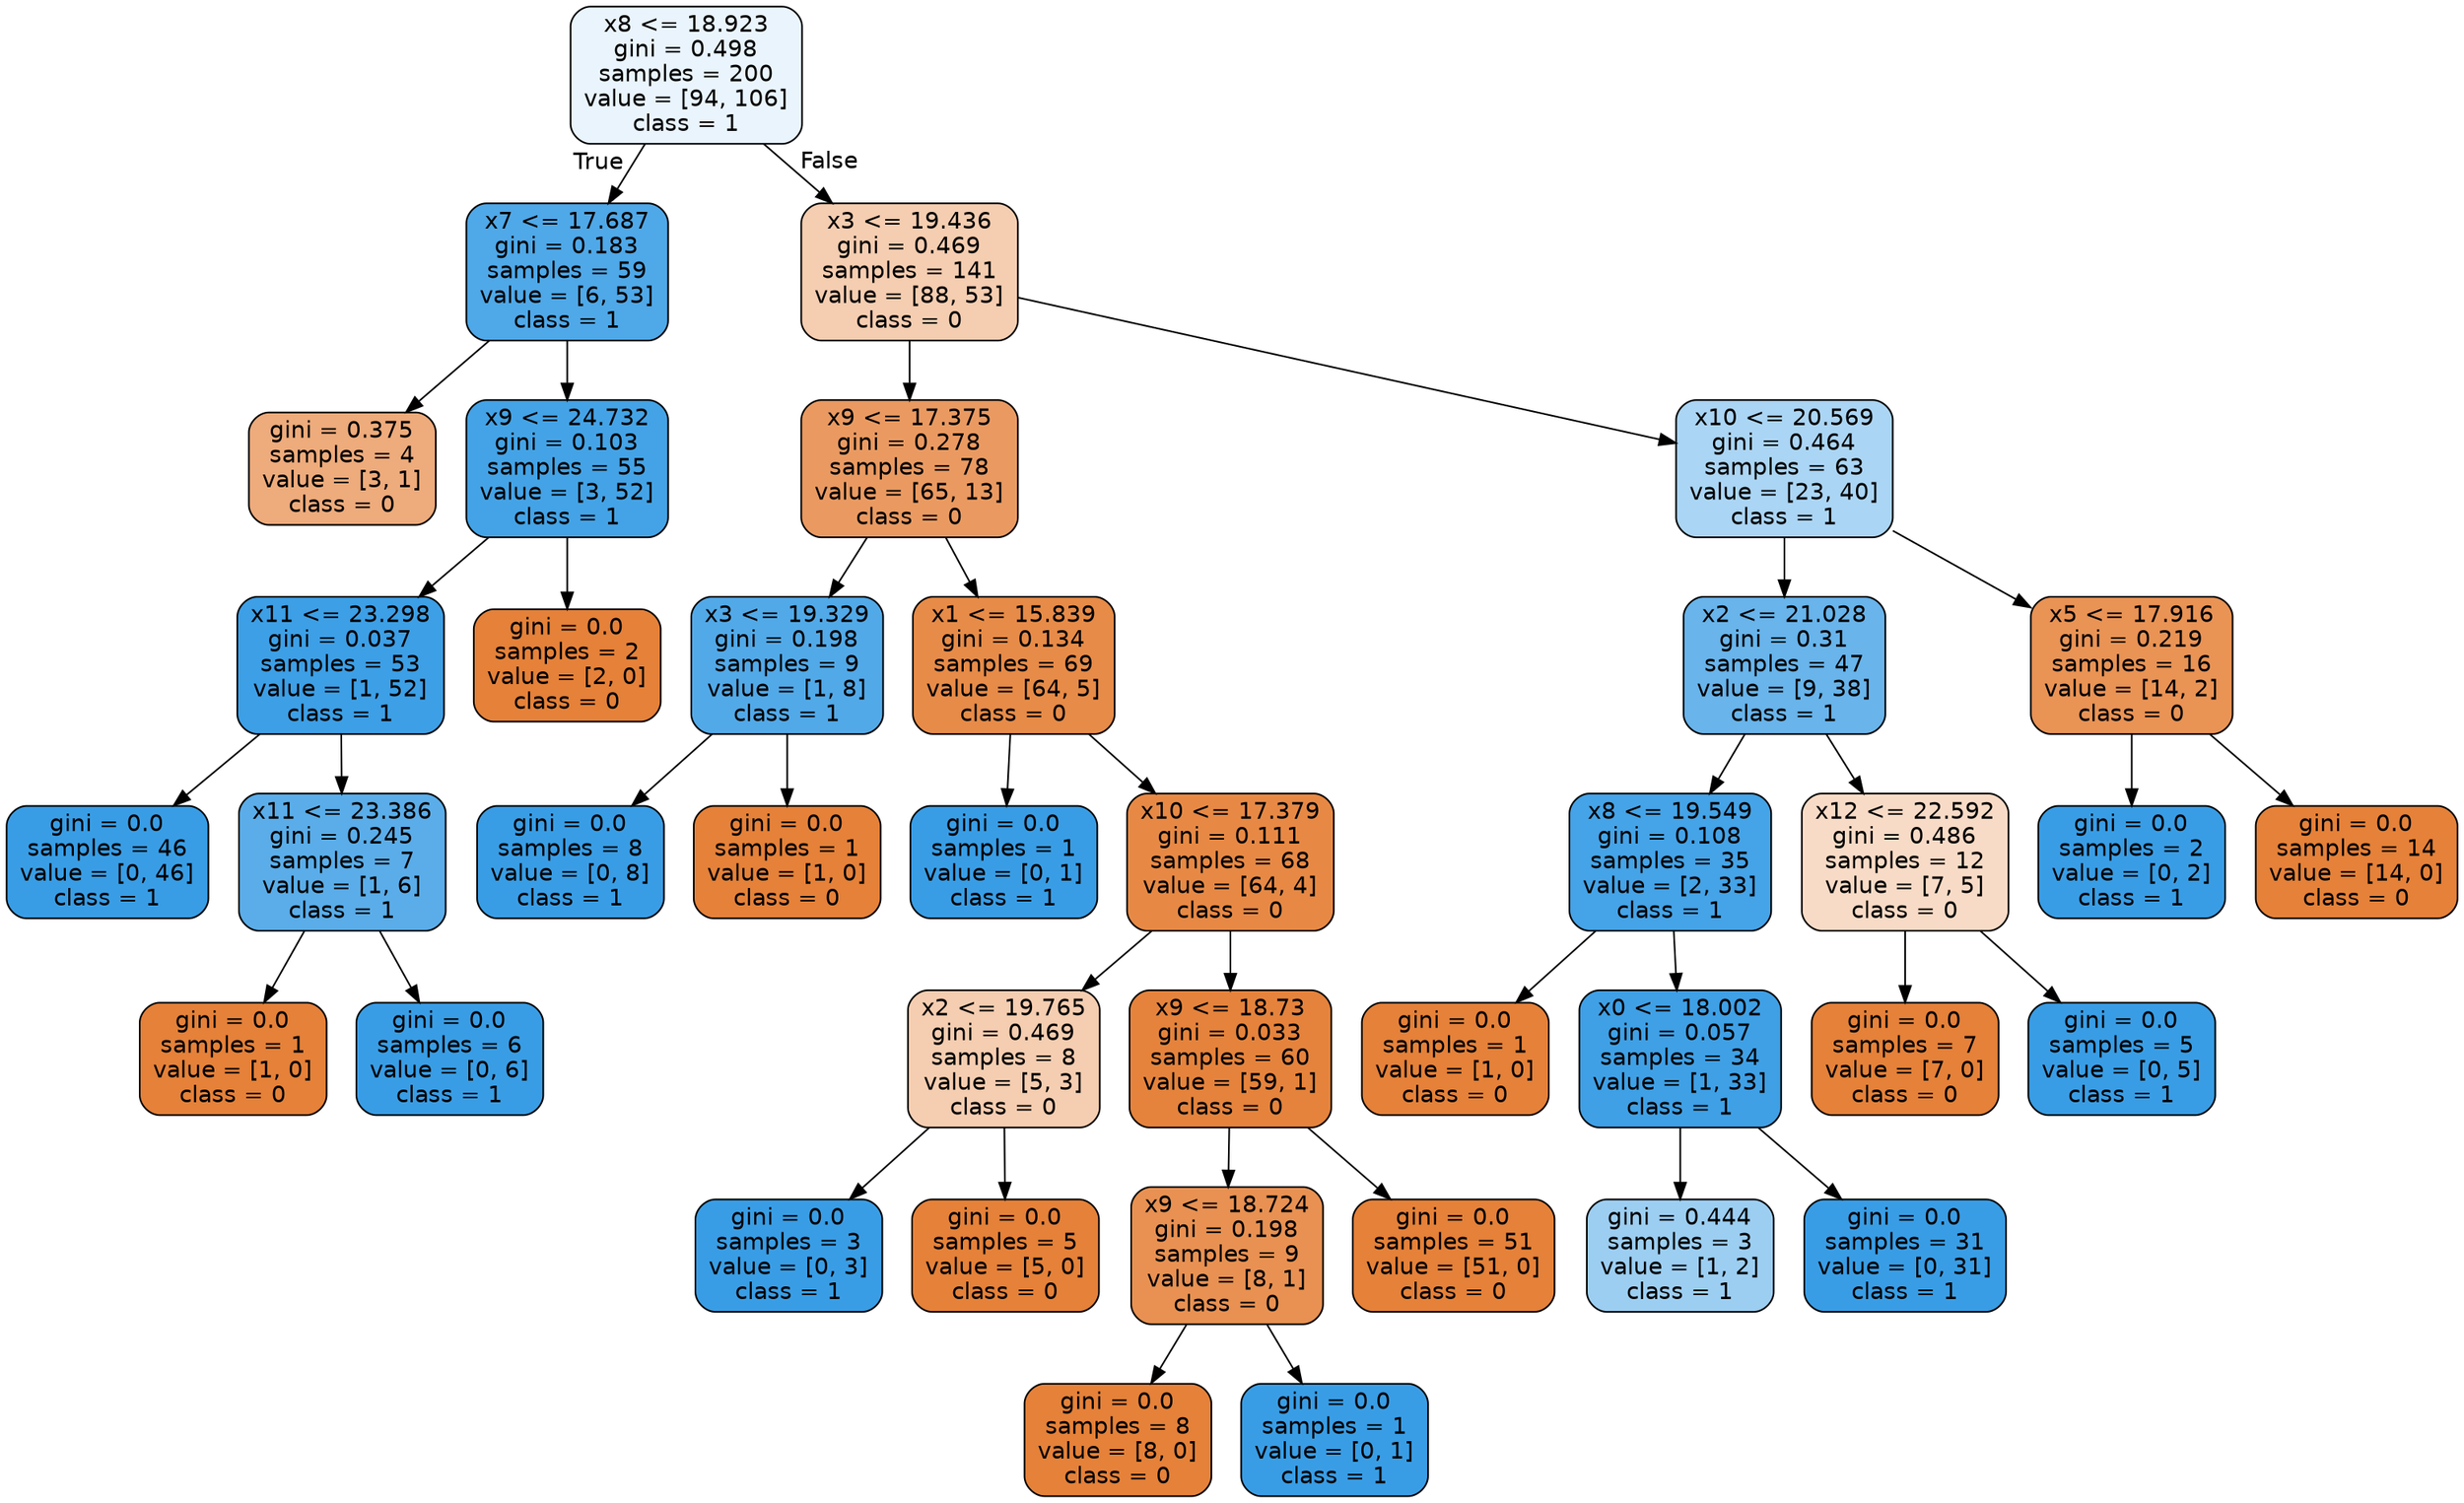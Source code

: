 digraph Tree {
node [shape=box, style="filled, rounded", color="black", fontname="helvetica"] ;
edge [fontname="helvetica"] ;
0 [label="x8 <= 18.923\ngini = 0.498\nsamples = 200\nvalue = [94, 106]\nclass = 1", fillcolor="#e9f4fc"] ;
1 [label="x7 <= 17.687\ngini = 0.183\nsamples = 59\nvalue = [6, 53]\nclass = 1", fillcolor="#4fa8e8"] ;
0 -> 1 [labeldistance=2.5, labelangle=45, headlabel="True"] ;
2 [label="gini = 0.375\nsamples = 4\nvalue = [3, 1]\nclass = 0", fillcolor="#eeab7b"] ;
1 -> 2 ;
3 [label="x9 <= 24.732\ngini = 0.103\nsamples = 55\nvalue = [3, 52]\nclass = 1", fillcolor="#44a3e6"] ;
1 -> 3 ;
4 [label="x11 <= 23.298\ngini = 0.037\nsamples = 53\nvalue = [1, 52]\nclass = 1", fillcolor="#3d9fe6"] ;
3 -> 4 ;
5 [label="gini = 0.0\nsamples = 46\nvalue = [0, 46]\nclass = 1", fillcolor="#399de5"] ;
4 -> 5 ;
6 [label="x11 <= 23.386\ngini = 0.245\nsamples = 7\nvalue = [1, 6]\nclass = 1", fillcolor="#5aade9"] ;
4 -> 6 ;
7 [label="gini = 0.0\nsamples = 1\nvalue = [1, 0]\nclass = 0", fillcolor="#e58139"] ;
6 -> 7 ;
8 [label="gini = 0.0\nsamples = 6\nvalue = [0, 6]\nclass = 1", fillcolor="#399de5"] ;
6 -> 8 ;
9 [label="gini = 0.0\nsamples = 2\nvalue = [2, 0]\nclass = 0", fillcolor="#e58139"] ;
3 -> 9 ;
10 [label="x3 <= 19.436\ngini = 0.469\nsamples = 141\nvalue = [88, 53]\nclass = 0", fillcolor="#f5cdb0"] ;
0 -> 10 [labeldistance=2.5, labelangle=-45, headlabel="False"] ;
11 [label="x9 <= 17.375\ngini = 0.278\nsamples = 78\nvalue = [65, 13]\nclass = 0", fillcolor="#ea9a61"] ;
10 -> 11 ;
12 [label="x3 <= 19.329\ngini = 0.198\nsamples = 9\nvalue = [1, 8]\nclass = 1", fillcolor="#52a9e8"] ;
11 -> 12 ;
13 [label="gini = 0.0\nsamples = 8\nvalue = [0, 8]\nclass = 1", fillcolor="#399de5"] ;
12 -> 13 ;
14 [label="gini = 0.0\nsamples = 1\nvalue = [1, 0]\nclass = 0", fillcolor="#e58139"] ;
12 -> 14 ;
15 [label="x1 <= 15.839\ngini = 0.134\nsamples = 69\nvalue = [64, 5]\nclass = 0", fillcolor="#e78b48"] ;
11 -> 15 ;
16 [label="gini = 0.0\nsamples = 1\nvalue = [0, 1]\nclass = 1", fillcolor="#399de5"] ;
15 -> 16 ;
17 [label="x10 <= 17.379\ngini = 0.111\nsamples = 68\nvalue = [64, 4]\nclass = 0", fillcolor="#e78945"] ;
15 -> 17 ;
18 [label="x2 <= 19.765\ngini = 0.469\nsamples = 8\nvalue = [5, 3]\nclass = 0", fillcolor="#f5cdb0"] ;
17 -> 18 ;
19 [label="gini = 0.0\nsamples = 3\nvalue = [0, 3]\nclass = 1", fillcolor="#399de5"] ;
18 -> 19 ;
20 [label="gini = 0.0\nsamples = 5\nvalue = [5, 0]\nclass = 0", fillcolor="#e58139"] ;
18 -> 20 ;
21 [label="x9 <= 18.73\ngini = 0.033\nsamples = 60\nvalue = [59, 1]\nclass = 0", fillcolor="#e5833c"] ;
17 -> 21 ;
22 [label="x9 <= 18.724\ngini = 0.198\nsamples = 9\nvalue = [8, 1]\nclass = 0", fillcolor="#e89152"] ;
21 -> 22 ;
23 [label="gini = 0.0\nsamples = 8\nvalue = [8, 0]\nclass = 0", fillcolor="#e58139"] ;
22 -> 23 ;
24 [label="gini = 0.0\nsamples = 1\nvalue = [0, 1]\nclass = 1", fillcolor="#399de5"] ;
22 -> 24 ;
25 [label="gini = 0.0\nsamples = 51\nvalue = [51, 0]\nclass = 0", fillcolor="#e58139"] ;
21 -> 25 ;
26 [label="x10 <= 20.569\ngini = 0.464\nsamples = 63\nvalue = [23, 40]\nclass = 1", fillcolor="#abd5f4"] ;
10 -> 26 ;
27 [label="x2 <= 21.028\ngini = 0.31\nsamples = 47\nvalue = [9, 38]\nclass = 1", fillcolor="#68b4eb"] ;
26 -> 27 ;
28 [label="x8 <= 19.549\ngini = 0.108\nsamples = 35\nvalue = [2, 33]\nclass = 1", fillcolor="#45a3e7"] ;
27 -> 28 ;
29 [label="gini = 0.0\nsamples = 1\nvalue = [1, 0]\nclass = 0", fillcolor="#e58139"] ;
28 -> 29 ;
30 [label="x0 <= 18.002\ngini = 0.057\nsamples = 34\nvalue = [1, 33]\nclass = 1", fillcolor="#3fa0e6"] ;
28 -> 30 ;
31 [label="gini = 0.444\nsamples = 3\nvalue = [1, 2]\nclass = 1", fillcolor="#9ccef2"] ;
30 -> 31 ;
32 [label="gini = 0.0\nsamples = 31\nvalue = [0, 31]\nclass = 1", fillcolor="#399de5"] ;
30 -> 32 ;
33 [label="x12 <= 22.592\ngini = 0.486\nsamples = 12\nvalue = [7, 5]\nclass = 0", fillcolor="#f8dbc6"] ;
27 -> 33 ;
34 [label="gini = 0.0\nsamples = 7\nvalue = [7, 0]\nclass = 0", fillcolor="#e58139"] ;
33 -> 34 ;
35 [label="gini = 0.0\nsamples = 5\nvalue = [0, 5]\nclass = 1", fillcolor="#399de5"] ;
33 -> 35 ;
36 [label="x5 <= 17.916\ngini = 0.219\nsamples = 16\nvalue = [14, 2]\nclass = 0", fillcolor="#e99355"] ;
26 -> 36 ;
37 [label="gini = 0.0\nsamples = 2\nvalue = [0, 2]\nclass = 1", fillcolor="#399de5"] ;
36 -> 37 ;
38 [label="gini = 0.0\nsamples = 14\nvalue = [14, 0]\nclass = 0", fillcolor="#e58139"] ;
36 -> 38 ;
}